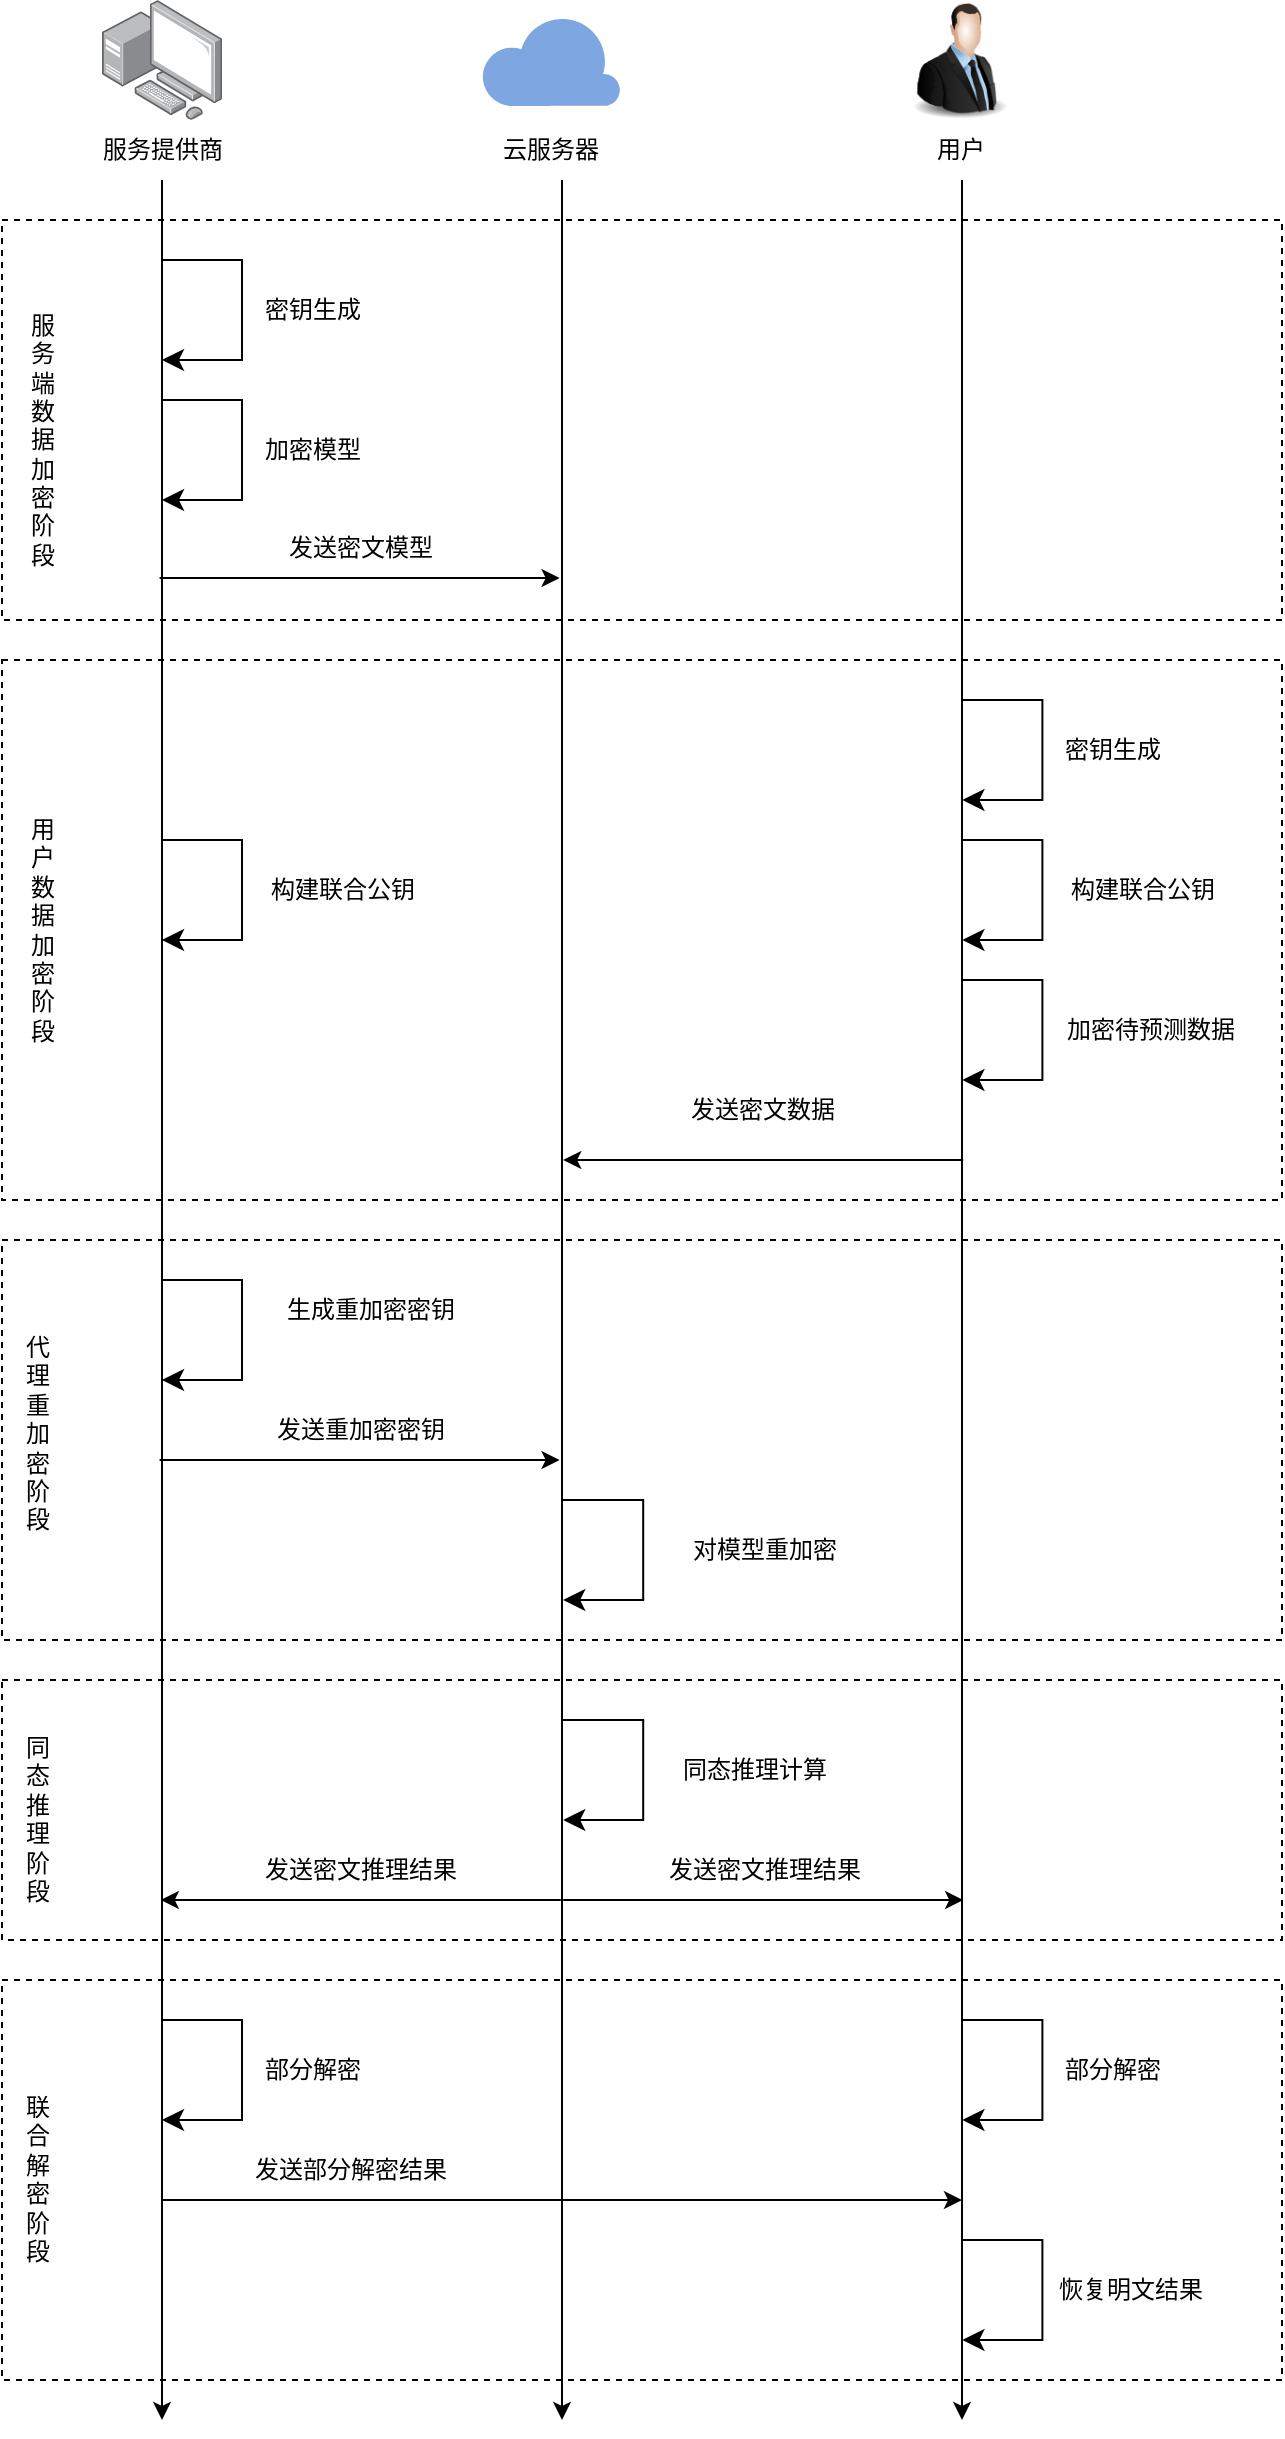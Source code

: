 <mxfile version="21.1.1" type="github">
  <diagram name="Page-1" id="0783ab3e-0a74-02c8-0abd-f7b4e66b4bec">
    <mxGraphModel dx="897" dy="576" grid="1" gridSize="10" guides="1" tooltips="1" connect="1" arrows="1" fold="1" page="0" pageScale="1" pageWidth="850" pageHeight="1100" background="none" math="0" shadow="0">
      <root>
        <mxCell id="0" />
        <mxCell id="1" parent="0" />
        <mxCell id="6eeUF1nFgF9wZcy9RrWe-11" value="" style="rounded=0;whiteSpace=wrap;html=1;dashed=1;fillColor=none;" vertex="1" parent="1">
          <mxGeometry y="1110" width="640" height="200" as="geometry" />
        </mxCell>
        <mxCell id="6eeUF1nFgF9wZcy9RrWe-10" value="" style="rounded=0;whiteSpace=wrap;html=1;dashed=1;fillColor=none;" vertex="1" parent="1">
          <mxGeometry y="960" width="640" height="130" as="geometry" />
        </mxCell>
        <mxCell id="6eeUF1nFgF9wZcy9RrWe-7" value="" style="rounded=0;whiteSpace=wrap;html=1;dashed=1;fillColor=none;" vertex="1" parent="1">
          <mxGeometry y="740" width="640" height="200" as="geometry" />
        </mxCell>
        <mxCell id="6eeUF1nFgF9wZcy9RrWe-2" value="" style="rounded=0;whiteSpace=wrap;html=1;dashed=1;fillColor=none;" vertex="1" parent="1">
          <mxGeometry y="230" width="640" height="200" as="geometry" />
        </mxCell>
        <mxCell id="P2ULtPyCxcWZZ4vpyr7f-1" value="" style="image;html=1;image=img/lib/clip_art/people/Suit_Man_128x128.png" parent="1" vertex="1">
          <mxGeometry x="448.8" y="120" width="60" height="60" as="geometry" />
        </mxCell>
        <mxCell id="P2ULtPyCxcWZZ4vpyr7f-2" value="用户" style="text;html=1;align=center;verticalAlign=middle;resizable=0;points=[];autosize=1;strokeColor=none;fillColor=none;" parent="1" vertex="1">
          <mxGeometry x="453.8" y="180" width="50" height="30" as="geometry" />
        </mxCell>
        <mxCell id="P2ULtPyCxcWZZ4vpyr7f-3" value="" style="image;points=[];aspect=fixed;html=1;align=center;shadow=0;dashed=0;image=img/lib/allied_telesis/computer_and_terminals/Personal_Computer_with_Server.svg;" parent="1" vertex="1">
          <mxGeometry x="50" y="120" width="60" height="60" as="geometry" />
        </mxCell>
        <mxCell id="P2ULtPyCxcWZZ4vpyr7f-4" value="服务提供商" style="text;html=1;align=center;verticalAlign=middle;resizable=0;points=[];autosize=1;strokeColor=none;fillColor=none;" parent="1" vertex="1">
          <mxGeometry x="40" y="180" width="80" height="30" as="geometry" />
        </mxCell>
        <mxCell id="P2ULtPyCxcWZZ4vpyr7f-6" value="" style="verticalLabelPosition=bottom;html=1;verticalAlign=top;align=center;strokeColor=none;fillColor=#7EA6E0;shape=mxgraph.azure.cloud;" parent="1" vertex="1">
          <mxGeometry x="239.4" y="127" width="70" height="46" as="geometry" />
        </mxCell>
        <mxCell id="P2ULtPyCxcWZZ4vpyr7f-8" value="云服务器" style="text;html=1;align=center;verticalAlign=middle;resizable=0;points=[];autosize=1;strokeColor=none;fillColor=none;" parent="1" vertex="1">
          <mxGeometry x="239.4" y="180" width="70" height="30" as="geometry" />
        </mxCell>
        <mxCell id="P2ULtPyCxcWZZ4vpyr7f-9" value="" style="endArrow=classic;html=1;rounded=0;" parent="1" edge="1">
          <mxGeometry width="50" height="50" relative="1" as="geometry">
            <mxPoint x="80" y="210" as="sourcePoint" />
            <mxPoint x="80" y="1330" as="targetPoint" />
          </mxGeometry>
        </mxCell>
        <mxCell id="P2ULtPyCxcWZZ4vpyr7f-10" value="" style="endArrow=classic;html=1;rounded=0;" parent="1" edge="1">
          <mxGeometry width="50" height="50" relative="1" as="geometry">
            <mxPoint x="280" y="210" as="sourcePoint" />
            <mxPoint x="280" y="1330" as="targetPoint" />
          </mxGeometry>
        </mxCell>
        <mxCell id="P2ULtPyCxcWZZ4vpyr7f-11" value="" style="endArrow=classic;html=1;rounded=0;" parent="1" edge="1">
          <mxGeometry width="50" height="50" relative="1" as="geometry">
            <mxPoint x="480" y="210" as="sourcePoint" />
            <mxPoint x="480" y="1330" as="targetPoint" />
          </mxGeometry>
        </mxCell>
        <mxCell id="P2ULtPyCxcWZZ4vpyr7f-14" value="" style="edgeStyle=elbowEdgeStyle;elbow=horizontal;endArrow=classic;html=1;curved=0;rounded=0;endSize=8;startSize=8;" parent="1" edge="1">
          <mxGeometry width="50" height="50" relative="1" as="geometry">
            <mxPoint x="79.8" y="250" as="sourcePoint" />
            <mxPoint x="80" y="300" as="targetPoint" />
            <Array as="points">
              <mxPoint x="120.0" y="280" />
            </Array>
          </mxGeometry>
        </mxCell>
        <mxCell id="P2ULtPyCxcWZZ4vpyr7f-15" value="密钥生成" style="text;html=1;align=center;verticalAlign=middle;resizable=0;points=[];autosize=1;strokeColor=none;fillColor=none;" parent="1" vertex="1">
          <mxGeometry x="120.0" y="260" width="70" height="30" as="geometry" />
        </mxCell>
        <mxCell id="P2ULtPyCxcWZZ4vpyr7f-16" value="" style="edgeStyle=elbowEdgeStyle;elbow=horizontal;endArrow=classic;html=1;curved=0;rounded=0;endSize=8;startSize=8;" parent="1" edge="1">
          <mxGeometry width="50" height="50" relative="1" as="geometry">
            <mxPoint x="79.8" y="320" as="sourcePoint" />
            <mxPoint x="80" y="370" as="targetPoint" />
            <Array as="points">
              <mxPoint x="120.0" y="350" />
            </Array>
          </mxGeometry>
        </mxCell>
        <mxCell id="P2ULtPyCxcWZZ4vpyr7f-17" value="加密模型" style="text;html=1;align=center;verticalAlign=middle;resizable=0;points=[];autosize=1;strokeColor=none;fillColor=none;" parent="1" vertex="1">
          <mxGeometry x="120.0" y="330" width="70" height="30" as="geometry" />
        </mxCell>
        <mxCell id="P2ULtPyCxcWZZ4vpyr7f-18" value="" style="endArrow=classic;html=1;rounded=0;" parent="1" edge="1">
          <mxGeometry width="50" height="50" relative="1" as="geometry">
            <mxPoint x="78.8" y="409" as="sourcePoint" />
            <mxPoint x="278.8" y="409" as="targetPoint" />
          </mxGeometry>
        </mxCell>
        <mxCell id="P2ULtPyCxcWZZ4vpyr7f-19" value="发送密文模型" style="text;html=1;align=center;verticalAlign=middle;resizable=0;points=[];autosize=1;strokeColor=none;fillColor=none;" parent="1" vertex="1">
          <mxGeometry x="128.8" y="379" width="100" height="30" as="geometry" />
        </mxCell>
        <mxCell id="P2ULtPyCxcWZZ4vpyr7f-21" value="" style="edgeStyle=elbowEdgeStyle;elbow=horizontal;endArrow=classic;html=1;curved=0;rounded=0;endSize=8;startSize=8;" parent="1" edge="1">
          <mxGeometry width="50" height="50" relative="1" as="geometry">
            <mxPoint x="79.8" y="540" as="sourcePoint" />
            <mxPoint x="80" y="590" as="targetPoint" />
            <Array as="points">
              <mxPoint x="120.0" y="570" />
            </Array>
          </mxGeometry>
        </mxCell>
        <mxCell id="P2ULtPyCxcWZZ4vpyr7f-22" value="" style="edgeStyle=elbowEdgeStyle;elbow=horizontal;endArrow=classic;html=1;curved=0;rounded=0;endSize=8;startSize=8;" parent="1" edge="1">
          <mxGeometry width="50" height="50" relative="1" as="geometry">
            <mxPoint x="480" y="540" as="sourcePoint" />
            <mxPoint x="480.2" y="590" as="targetPoint" />
            <Array as="points">
              <mxPoint x="520.2" y="570" />
            </Array>
          </mxGeometry>
        </mxCell>
        <mxCell id="P2ULtPyCxcWZZ4vpyr7f-23" value="构建联合公钥" style="text;html=1;align=center;verticalAlign=middle;resizable=0;points=[];autosize=1;strokeColor=none;fillColor=none;" parent="1" vertex="1">
          <mxGeometry x="120.0" y="550" width="100" height="30" as="geometry" />
        </mxCell>
        <mxCell id="P2ULtPyCxcWZZ4vpyr7f-24" value="构建联合公钥" style="text;html=1;align=center;verticalAlign=middle;resizable=0;points=[];autosize=1;strokeColor=none;fillColor=none;" parent="1" vertex="1">
          <mxGeometry x="520.2" y="550" width="100" height="30" as="geometry" />
        </mxCell>
        <mxCell id="P2ULtPyCxcWZZ4vpyr7f-26" value="" style="edgeStyle=elbowEdgeStyle;elbow=horizontal;endArrow=classic;html=1;curved=0;rounded=0;endSize=8;startSize=8;" parent="1" edge="1">
          <mxGeometry width="50" height="50" relative="1" as="geometry">
            <mxPoint x="480" y="470" as="sourcePoint" />
            <mxPoint x="480.2" y="520" as="targetPoint" />
            <Array as="points">
              <mxPoint x="520.2" y="500" />
            </Array>
          </mxGeometry>
        </mxCell>
        <mxCell id="P2ULtPyCxcWZZ4vpyr7f-27" value="密钥生成" style="text;html=1;align=center;verticalAlign=middle;resizable=0;points=[];autosize=1;strokeColor=none;fillColor=none;" parent="1" vertex="1">
          <mxGeometry x="520.2" y="480" width="70" height="30" as="geometry" />
        </mxCell>
        <mxCell id="P2ULtPyCxcWZZ4vpyr7f-30" value="" style="edgeStyle=elbowEdgeStyle;elbow=horizontal;endArrow=classic;html=1;curved=0;rounded=0;endSize=8;startSize=8;" parent="1" edge="1">
          <mxGeometry width="50" height="50" relative="1" as="geometry">
            <mxPoint x="480" y="610" as="sourcePoint" />
            <mxPoint x="480.2" y="660" as="targetPoint" />
            <Array as="points">
              <mxPoint x="520.2" y="640" />
            </Array>
          </mxGeometry>
        </mxCell>
        <mxCell id="P2ULtPyCxcWZZ4vpyr7f-31" value="加密待预测数据" style="text;html=1;align=center;verticalAlign=middle;resizable=0;points=[];autosize=1;strokeColor=none;fillColor=none;" parent="1" vertex="1">
          <mxGeometry x="518.8" y="620" width="110" height="30" as="geometry" />
        </mxCell>
        <mxCell id="P2ULtPyCxcWZZ4vpyr7f-32" value="" style="endArrow=classic;html=1;rounded=0;" parent="1" edge="1">
          <mxGeometry width="50" height="50" relative="1" as="geometry">
            <mxPoint x="480.6" y="700" as="sourcePoint" />
            <mxPoint x="280.6" y="700" as="targetPoint" />
          </mxGeometry>
        </mxCell>
        <mxCell id="P2ULtPyCxcWZZ4vpyr7f-33" value="发送密文数据" style="text;html=1;align=center;verticalAlign=middle;resizable=0;points=[];autosize=1;strokeColor=none;fillColor=none;" parent="1" vertex="1">
          <mxGeometry x="330" y="660" width="100" height="30" as="geometry" />
        </mxCell>
        <mxCell id="P2ULtPyCxcWZZ4vpyr7f-34" value="" style="edgeStyle=elbowEdgeStyle;elbow=horizontal;endArrow=classic;html=1;curved=0;rounded=0;endSize=8;startSize=8;" parent="1" edge="1">
          <mxGeometry width="50" height="50" relative="1" as="geometry">
            <mxPoint x="79.8" y="760" as="sourcePoint" />
            <mxPoint x="80" y="810" as="targetPoint" />
            <Array as="points">
              <mxPoint x="120" y="790" />
            </Array>
          </mxGeometry>
        </mxCell>
        <mxCell id="P2ULtPyCxcWZZ4vpyr7f-35" value="生成重加密密钥" style="text;html=1;align=center;verticalAlign=middle;resizable=0;points=[];autosize=1;strokeColor=none;fillColor=none;" parent="1" vertex="1">
          <mxGeometry x="128.8" y="760" width="110" height="30" as="geometry" />
        </mxCell>
        <mxCell id="P2ULtPyCxcWZZ4vpyr7f-36" value="" style="endArrow=classic;html=1;rounded=0;" parent="1" edge="1">
          <mxGeometry width="50" height="50" relative="1" as="geometry">
            <mxPoint x="78.8" y="850" as="sourcePoint" />
            <mxPoint x="278.8" y="850" as="targetPoint" />
          </mxGeometry>
        </mxCell>
        <mxCell id="P2ULtPyCxcWZZ4vpyr7f-37" value="发送重加密密钥" style="text;html=1;align=center;verticalAlign=middle;resizable=0;points=[];autosize=1;strokeColor=none;fillColor=none;" parent="1" vertex="1">
          <mxGeometry x="124.4" y="820" width="110" height="30" as="geometry" />
        </mxCell>
        <mxCell id="P2ULtPyCxcWZZ4vpyr7f-38" value="" style="edgeStyle=elbowEdgeStyle;elbow=horizontal;endArrow=classic;html=1;curved=0;rounded=0;endSize=8;startSize=8;" parent="1" edge="1">
          <mxGeometry width="50" height="50" relative="1" as="geometry">
            <mxPoint x="280.4" y="870" as="sourcePoint" />
            <mxPoint x="280.6" y="920" as="targetPoint" />
            <Array as="points">
              <mxPoint x="320.6" y="900" />
            </Array>
          </mxGeometry>
        </mxCell>
        <mxCell id="P2ULtPyCxcWZZ4vpyr7f-39" value="对模型重加密" style="text;html=1;align=center;verticalAlign=middle;resizable=0;points=[];autosize=1;strokeColor=none;fillColor=none;" parent="1" vertex="1">
          <mxGeometry x="330.6" y="880" width="100" height="30" as="geometry" />
        </mxCell>
        <mxCell id="P2ULtPyCxcWZZ4vpyr7f-40" value="" style="edgeStyle=elbowEdgeStyle;elbow=horizontal;endArrow=classic;html=1;curved=0;rounded=0;endSize=8;startSize=8;" parent="1" edge="1">
          <mxGeometry width="50" height="50" relative="1" as="geometry">
            <mxPoint x="280.4" y="980" as="sourcePoint" />
            <mxPoint x="280.6" y="1030" as="targetPoint" />
            <Array as="points">
              <mxPoint x="320.6" y="1010" />
            </Array>
          </mxGeometry>
        </mxCell>
        <mxCell id="P2ULtPyCxcWZZ4vpyr7f-41" value="同态推理计算" style="text;html=1;align=center;verticalAlign=middle;resizable=0;points=[];autosize=1;strokeColor=none;fillColor=none;" parent="1" vertex="1">
          <mxGeometry x="325.6" y="990" width="100" height="30" as="geometry" />
        </mxCell>
        <mxCell id="P2ULtPyCxcWZZ4vpyr7f-42" value="" style="endArrow=classic;html=1;rounded=0;" parent="1" edge="1">
          <mxGeometry width="50" height="50" relative="1" as="geometry">
            <mxPoint x="280.6" y="1070" as="sourcePoint" />
            <mxPoint x="480.6" y="1070" as="targetPoint" />
          </mxGeometry>
        </mxCell>
        <mxCell id="P2ULtPyCxcWZZ4vpyr7f-43" value="" style="endArrow=classic;html=1;rounded=0;" parent="1" edge="1">
          <mxGeometry width="50" height="50" relative="1" as="geometry">
            <mxPoint x="279.4" y="1070" as="sourcePoint" />
            <mxPoint x="79.4" y="1070" as="targetPoint" />
          </mxGeometry>
        </mxCell>
        <mxCell id="P2ULtPyCxcWZZ4vpyr7f-44" value="发送密文推理结果" style="text;html=1;align=center;verticalAlign=middle;resizable=0;points=[];autosize=1;strokeColor=none;fillColor=none;" parent="1" vertex="1">
          <mxGeometry x="119.4" y="1040" width="120" height="30" as="geometry" />
        </mxCell>
        <mxCell id="P2ULtPyCxcWZZ4vpyr7f-45" value="发送密文推理结果" style="text;html=1;align=center;verticalAlign=middle;resizable=0;points=[];autosize=1;strokeColor=none;fillColor=none;" parent="1" vertex="1">
          <mxGeometry x="320.6" y="1040" width="120" height="30" as="geometry" />
        </mxCell>
        <mxCell id="P2ULtPyCxcWZZ4vpyr7f-46" value="" style="edgeStyle=elbowEdgeStyle;elbow=horizontal;endArrow=classic;html=1;curved=0;rounded=0;endSize=8;startSize=8;" parent="1" edge="1">
          <mxGeometry width="50" height="50" relative="1" as="geometry">
            <mxPoint x="79.8" y="1130" as="sourcePoint" />
            <mxPoint x="80" y="1180" as="targetPoint" />
            <Array as="points">
              <mxPoint x="120" y="1160" />
            </Array>
          </mxGeometry>
        </mxCell>
        <mxCell id="P2ULtPyCxcWZZ4vpyr7f-47" value="部分解密" style="text;html=1;align=center;verticalAlign=middle;resizable=0;points=[];autosize=1;strokeColor=none;fillColor=none;" parent="1" vertex="1">
          <mxGeometry x="120" y="1140" width="70" height="30" as="geometry" />
        </mxCell>
        <mxCell id="P2ULtPyCxcWZZ4vpyr7f-50" value="" style="edgeStyle=elbowEdgeStyle;elbow=horizontal;endArrow=classic;html=1;curved=0;rounded=0;endSize=8;startSize=8;" parent="1" edge="1">
          <mxGeometry width="50" height="50" relative="1" as="geometry">
            <mxPoint x="480" y="1130" as="sourcePoint" />
            <mxPoint x="480.2" y="1180" as="targetPoint" />
            <Array as="points">
              <mxPoint x="520.2" y="1160" />
            </Array>
          </mxGeometry>
        </mxCell>
        <mxCell id="P2ULtPyCxcWZZ4vpyr7f-51" value="部分解密" style="text;html=1;align=center;verticalAlign=middle;resizable=0;points=[];autosize=1;strokeColor=none;fillColor=none;" parent="1" vertex="1">
          <mxGeometry x="520.2" y="1140" width="70" height="30" as="geometry" />
        </mxCell>
        <mxCell id="P2ULtPyCxcWZZ4vpyr7f-52" value="" style="endArrow=classic;html=1;rounded=0;" parent="1" edge="1">
          <mxGeometry width="50" height="50" relative="1" as="geometry">
            <mxPoint x="80" y="1220" as="sourcePoint" />
            <mxPoint x="480" y="1220" as="targetPoint" />
            <Array as="points">
              <mxPoint x="294.4" y="1220" />
            </Array>
          </mxGeometry>
        </mxCell>
        <mxCell id="P2ULtPyCxcWZZ4vpyr7f-53" value="发送部分解密结果" style="text;html=1;align=center;verticalAlign=middle;resizable=0;points=[];autosize=1;strokeColor=none;fillColor=none;" parent="1" vertex="1">
          <mxGeometry x="114.4" y="1190" width="120" height="30" as="geometry" />
        </mxCell>
        <mxCell id="P2ULtPyCxcWZZ4vpyr7f-54" value="" style="edgeStyle=elbowEdgeStyle;elbow=horizontal;endArrow=classic;html=1;curved=0;rounded=0;endSize=8;startSize=8;" parent="1" edge="1">
          <mxGeometry width="50" height="50" relative="1" as="geometry">
            <mxPoint x="480" y="1240" as="sourcePoint" />
            <mxPoint x="480.2" y="1290" as="targetPoint" />
            <Array as="points">
              <mxPoint x="520.2" y="1270" />
            </Array>
          </mxGeometry>
        </mxCell>
        <mxCell id="P2ULtPyCxcWZZ4vpyr7f-55" value="恢复明文结果" style="text;html=1;align=center;verticalAlign=middle;resizable=0;points=[];autosize=1;strokeColor=none;fillColor=none;" parent="1" vertex="1">
          <mxGeometry x="513.8" y="1250" width="100" height="30" as="geometry" />
        </mxCell>
        <mxCell id="6eeUF1nFgF9wZcy9RrWe-3" value="服&lt;br&gt;务&lt;br&gt;端&lt;br&gt;数&lt;br&gt;据&lt;br&gt;加&lt;br&gt;密&lt;br&gt;阶&lt;br&gt;段" style="text;html=1;align=center;verticalAlign=middle;resizable=0;points=[];autosize=1;strokeColor=none;fillColor=none;" vertex="1" parent="1">
          <mxGeometry y="270" width="40" height="140" as="geometry" />
        </mxCell>
        <mxCell id="6eeUF1nFgF9wZcy9RrWe-5" value="" style="rounded=0;whiteSpace=wrap;html=1;dashed=1;fillColor=none;" vertex="1" parent="1">
          <mxGeometry y="450" width="640" height="270" as="geometry" />
        </mxCell>
        <mxCell id="6eeUF1nFgF9wZcy9RrWe-6" value="用&lt;br&gt;户&lt;br&gt;数&lt;br&gt;据&lt;br&gt;加&lt;br&gt;密&lt;br&gt;阶&lt;br&gt;段" style="text;html=1;align=center;verticalAlign=middle;resizable=0;points=[];autosize=1;strokeColor=none;fillColor=none;" vertex="1" parent="1">
          <mxGeometry y="520" width="40" height="130" as="geometry" />
        </mxCell>
        <mxCell id="6eeUF1nFgF9wZcy9RrWe-9" value="&lt;span style=&quot;color: rgb(0, 0, 0); font-family: Helvetica; font-size: 12px; font-style: normal; font-variant-ligatures: normal; font-variant-caps: normal; font-weight: 400; letter-spacing: normal; orphans: 2; text-align: center; text-indent: 0px; text-transform: none; widows: 2; word-spacing: 0px; -webkit-text-stroke-width: 0px; background-color: rgb(255, 255, 255); text-decoration-thickness: initial; text-decoration-style: initial; text-decoration-color: initial; float: none; display: inline !important;&quot;&gt;代&lt;/span&gt;&lt;br style=&quot;border-color: var(--border-color); color: rgb(0, 0, 0); font-family: Helvetica; font-size: 12px; font-style: normal; font-variant-ligatures: normal; font-variant-caps: normal; font-weight: 400; letter-spacing: normal; orphans: 2; text-align: center; text-indent: 0px; text-transform: none; widows: 2; word-spacing: 0px; -webkit-text-stroke-width: 0px; background-color: rgb(255, 255, 255); text-decoration-thickness: initial; text-decoration-style: initial; text-decoration-color: initial;&quot;&gt;&lt;span style=&quot;color: rgb(0, 0, 0); font-family: Helvetica; font-size: 12px; font-style: normal; font-variant-ligatures: normal; font-variant-caps: normal; font-weight: 400; letter-spacing: normal; orphans: 2; text-align: center; text-indent: 0px; text-transform: none; widows: 2; word-spacing: 0px; -webkit-text-stroke-width: 0px; background-color: rgb(255, 255, 255); text-decoration-thickness: initial; text-decoration-style: initial; text-decoration-color: initial; float: none; display: inline !important;&quot;&gt;理&lt;/span&gt;&lt;br style=&quot;border-color: var(--border-color); color: rgb(0, 0, 0); font-family: Helvetica; font-size: 12px; font-style: normal; font-variant-ligatures: normal; font-variant-caps: normal; font-weight: 400; letter-spacing: normal; orphans: 2; text-align: center; text-indent: 0px; text-transform: none; widows: 2; word-spacing: 0px; -webkit-text-stroke-width: 0px; background-color: rgb(255, 255, 255); text-decoration-thickness: initial; text-decoration-style: initial; text-decoration-color: initial;&quot;&gt;&lt;span style=&quot;color: rgb(0, 0, 0); font-family: Helvetica; font-size: 12px; font-style: normal; font-variant-ligatures: normal; font-variant-caps: normal; font-weight: 400; letter-spacing: normal; orphans: 2; text-align: center; text-indent: 0px; text-transform: none; widows: 2; word-spacing: 0px; -webkit-text-stroke-width: 0px; background-color: rgb(255, 255, 255); text-decoration-thickness: initial; text-decoration-style: initial; text-decoration-color: initial; float: none; display: inline !important;&quot;&gt;重&lt;/span&gt;&lt;br style=&quot;border-color: var(--border-color); color: rgb(0, 0, 0); font-family: Helvetica; font-size: 12px; font-style: normal; font-variant-ligatures: normal; font-variant-caps: normal; font-weight: 400; letter-spacing: normal; orphans: 2; text-align: center; text-indent: 0px; text-transform: none; widows: 2; word-spacing: 0px; -webkit-text-stroke-width: 0px; background-color: rgb(255, 255, 255); text-decoration-thickness: initial; text-decoration-style: initial; text-decoration-color: initial;&quot;&gt;&lt;span style=&quot;color: rgb(0, 0, 0); font-family: Helvetica; font-size: 12px; font-style: normal; font-variant-ligatures: normal; font-variant-caps: normal; font-weight: 400; letter-spacing: normal; orphans: 2; text-align: center; text-indent: 0px; text-transform: none; widows: 2; word-spacing: 0px; -webkit-text-stroke-width: 0px; background-color: rgb(255, 255, 255); text-decoration-thickness: initial; text-decoration-style: initial; text-decoration-color: initial; float: none; display: inline !important;&quot;&gt;加&lt;/span&gt;&lt;br style=&quot;border-color: var(--border-color); color: rgb(0, 0, 0); font-family: Helvetica; font-size: 12px; font-style: normal; font-variant-ligatures: normal; font-variant-caps: normal; font-weight: 400; letter-spacing: normal; orphans: 2; text-align: center; text-indent: 0px; text-transform: none; widows: 2; word-spacing: 0px; -webkit-text-stroke-width: 0px; background-color: rgb(255, 255, 255); text-decoration-thickness: initial; text-decoration-style: initial; text-decoration-color: initial;&quot;&gt;&lt;span style=&quot;color: rgb(0, 0, 0); font-family: Helvetica; font-size: 12px; font-style: normal; font-variant-ligatures: normal; font-variant-caps: normal; font-weight: 400; letter-spacing: normal; orphans: 2; text-align: center; text-indent: 0px; text-transform: none; widows: 2; word-spacing: 0px; -webkit-text-stroke-width: 0px; background-color: rgb(255, 255, 255); text-decoration-thickness: initial; text-decoration-style: initial; text-decoration-color: initial; float: none; display: inline !important;&quot;&gt;密&lt;/span&gt;&lt;br style=&quot;border-color: var(--border-color); color: rgb(0, 0, 0); font-family: Helvetica; font-size: 12px; font-style: normal; font-variant-ligatures: normal; font-variant-caps: normal; font-weight: 400; letter-spacing: normal; orphans: 2; text-align: center; text-indent: 0px; text-transform: none; widows: 2; word-spacing: 0px; -webkit-text-stroke-width: 0px; background-color: rgb(255, 255, 255); text-decoration-thickness: initial; text-decoration-style: initial; text-decoration-color: initial;&quot;&gt;&lt;span style=&quot;color: rgb(0, 0, 0); font-family: Helvetica; font-size: 12px; font-style: normal; font-variant-ligatures: normal; font-variant-caps: normal; font-weight: 400; letter-spacing: normal; orphans: 2; text-align: center; text-indent: 0px; text-transform: none; widows: 2; word-spacing: 0px; -webkit-text-stroke-width: 0px; background-color: rgb(255, 255, 255); text-decoration-thickness: initial; text-decoration-style: initial; text-decoration-color: initial; float: none; display: inline !important;&quot;&gt;阶&lt;/span&gt;&lt;br style=&quot;border-color: var(--border-color); color: rgb(0, 0, 0); font-family: Helvetica; font-size: 12px; font-style: normal; font-variant-ligatures: normal; font-variant-caps: normal; font-weight: 400; letter-spacing: normal; orphans: 2; text-align: center; text-indent: 0px; text-transform: none; widows: 2; word-spacing: 0px; -webkit-text-stroke-width: 0px; background-color: rgb(255, 255, 255); text-decoration-thickness: initial; text-decoration-style: initial; text-decoration-color: initial;&quot;&gt;&lt;span style=&quot;color: rgb(0, 0, 0); font-family: Helvetica; font-size: 12px; font-style: normal; font-variant-ligatures: normal; font-variant-caps: normal; font-weight: 400; letter-spacing: normal; orphans: 2; text-align: center; text-indent: 0px; text-transform: none; widows: 2; word-spacing: 0px; -webkit-text-stroke-width: 0px; background-color: rgb(255, 255, 255); text-decoration-thickness: initial; text-decoration-style: initial; text-decoration-color: initial; float: none; display: inline !important;&quot;&gt;段&lt;/span&gt;" style="text;whiteSpace=wrap;html=1;" vertex="1" parent="1">
          <mxGeometry x="10" y="780" width="50" height="120" as="geometry" />
        </mxCell>
        <mxCell id="6eeUF1nFgF9wZcy9RrWe-12" value="&lt;div style=&quot;text-align: center;&quot;&gt;&lt;span style=&quot;background-color: initial;&quot;&gt;同&lt;/span&gt;&lt;/div&gt;&lt;div style=&quot;text-align: center;&quot;&gt;&lt;span style=&quot;background-color: initial;&quot;&gt;态&lt;/span&gt;&lt;/div&gt;&lt;div style=&quot;text-align: center;&quot;&gt;&lt;span style=&quot;background-color: initial;&quot;&gt;推&lt;/span&gt;&lt;/div&gt;&lt;div style=&quot;text-align: center;&quot;&gt;&lt;span style=&quot;background-color: initial;&quot;&gt;理&lt;/span&gt;&lt;/div&gt;&lt;div style=&quot;text-align: center;&quot;&gt;&lt;span style=&quot;background-color: initial;&quot;&gt;阶&lt;/span&gt;&lt;/div&gt;&lt;div style=&quot;text-align: center;&quot;&gt;&lt;span style=&quot;background-color: initial;&quot;&gt;段&lt;/span&gt;&lt;/div&gt;" style="text;whiteSpace=wrap;html=1;" vertex="1" parent="1">
          <mxGeometry x="10" y="980" width="50" height="120" as="geometry" />
        </mxCell>
        <mxCell id="6eeUF1nFgF9wZcy9RrWe-13" value="&lt;div style=&quot;text-align: center;&quot;&gt;联&lt;/div&gt;&lt;div style=&quot;text-align: center;&quot;&gt;合&lt;/div&gt;&lt;div style=&quot;text-align: center;&quot;&gt;解&lt;/div&gt;&lt;div style=&quot;text-align: center;&quot;&gt;密&lt;/div&gt;&lt;div style=&quot;text-align: center;&quot;&gt;阶&lt;/div&gt;&lt;div style=&quot;text-align: center;&quot;&gt;段&lt;/div&gt;" style="text;whiteSpace=wrap;html=1;" vertex="1" parent="1">
          <mxGeometry x="10" y="1160" width="50" height="120" as="geometry" />
        </mxCell>
      </root>
    </mxGraphModel>
  </diagram>
</mxfile>
